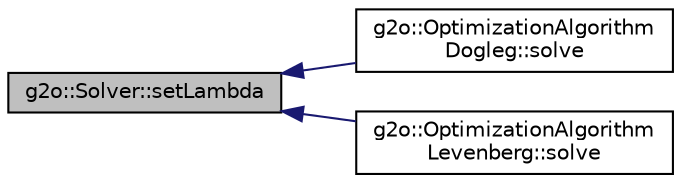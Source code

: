 digraph "g2o::Solver::setLambda"
{
  edge [fontname="Helvetica",fontsize="10",labelfontname="Helvetica",labelfontsize="10"];
  node [fontname="Helvetica",fontsize="10",shape=record];
  rankdir="LR";
  Node21 [label="g2o::Solver::setLambda",height=0.2,width=0.4,color="black", fillcolor="grey75", style="filled", fontcolor="black"];
  Node21 -> Node22 [dir="back",color="midnightblue",fontsize="10",style="solid",fontname="Helvetica"];
  Node22 [label="g2o::OptimizationAlgorithm\lDogleg::solve",height=0.2,width=0.4,color="black", fillcolor="white", style="filled",URL="$classg2o_1_1_optimization_algorithm_dogleg.html#ace62fd809c18655bd7ff104285748610"];
  Node21 -> Node23 [dir="back",color="midnightblue",fontsize="10",style="solid",fontname="Helvetica"];
  Node23 [label="g2o::OptimizationAlgorithm\lLevenberg::solve",height=0.2,width=0.4,color="black", fillcolor="white", style="filled",URL="$classg2o_1_1_optimization_algorithm_levenberg.html#a7140fa989b54eac4e09ba17829dcada0"];
}
